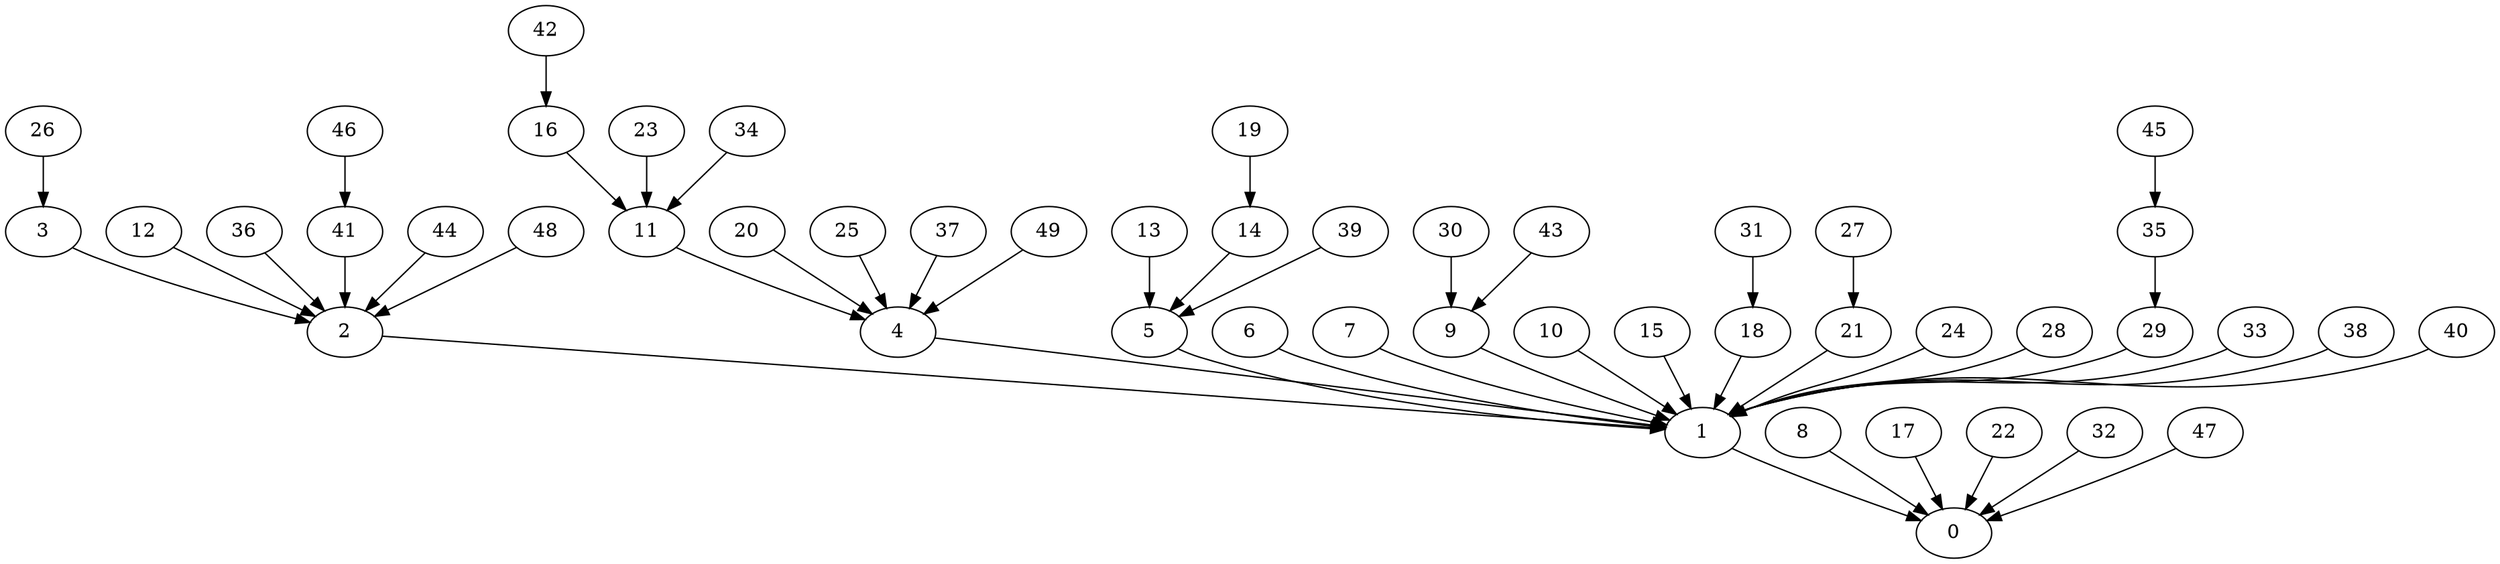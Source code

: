 /* Created by igraph 0.6.5 */
digraph {
  0;
  1;
  2;
  3;
  4;
  5;
  6;
  7;
  8;
  9;
  10;
  11;
  12;
  13;
  14;
  15;
  16;
  17;
  18;
  19;
  20;
  21;
  22;
  23;
  24;
  25;
  26;
  27;
  28;
  29;
  30;
  31;
  32;
  33;
  34;
  35;
  36;
  37;
  38;
  39;
  40;
  41;
  42;
  43;
  44;
  45;
  46;
  47;
  48;
  49;

  1 -> 0;
  2 -> 1;
  3 -> 2;
  4 -> 1;
  5 -> 1;
  6 -> 1;
  7 -> 1;
  8 -> 0;
  9 -> 1;
  10 -> 1;
  11 -> 4;
  12 -> 2;
  13 -> 5;
  14 -> 5;
  15 -> 1;
  16 -> 11;
  17 -> 0;
  18 -> 1;
  19 -> 14;
  20 -> 4;
  21 -> 1;
  22 -> 0;
  23 -> 11;
  24 -> 1;
  25 -> 4;
  26 -> 3;
  27 -> 21;
  28 -> 1;
  29 -> 1;
  30 -> 9;
  31 -> 18;
  32 -> 0;
  33 -> 1;
  34 -> 11;
  35 -> 29;
  36 -> 2;
  37 -> 4;
  38 -> 1;
  39 -> 5;
  40 -> 1;
  41 -> 2;
  42 -> 16;
  43 -> 9;
  44 -> 2;
  45 -> 35;
  46 -> 41;
  47 -> 0;
  48 -> 2;
  49 -> 4;
}
